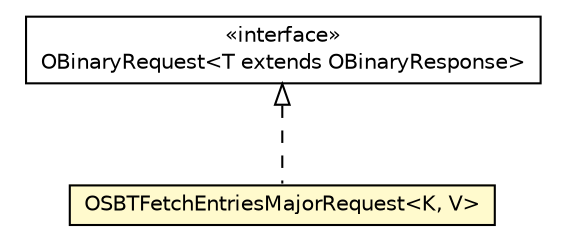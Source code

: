 #!/usr/local/bin/dot
#
# Class diagram 
# Generated by UMLGraph version R5_6-24-gf6e263 (http://www.umlgraph.org/)
#

digraph G {
	edge [fontname="Helvetica",fontsize=10,labelfontname="Helvetica",labelfontsize=10];
	node [fontname="Helvetica",fontsize=10,shape=plaintext];
	nodesep=0.25;
	ranksep=0.5;
	// com.orientechnologies.orient.client.remote.OBinaryRequest<T extends com.orientechnologies.orient.client.remote.OBinaryResponse>
	c5687433 [label=<<table title="com.orientechnologies.orient.client.remote.OBinaryRequest" border="0" cellborder="1" cellspacing="0" cellpadding="2" port="p" href="../OBinaryRequest.html">
		<tr><td><table border="0" cellspacing="0" cellpadding="1">
<tr><td align="center" balign="center"> &#171;interface&#187; </td></tr>
<tr><td align="center" balign="center"> OBinaryRequest&lt;T extends OBinaryResponse&gt; </td></tr>
		</table></td></tr>
		</table>>, URL="../OBinaryRequest.html", fontname="Helvetica", fontcolor="black", fontsize=10.0];
	// com.orientechnologies.orient.client.remote.message.OSBTFetchEntriesMajorRequest<K, V>
	c5687559 [label=<<table title="com.orientechnologies.orient.client.remote.message.OSBTFetchEntriesMajorRequest" border="0" cellborder="1" cellspacing="0" cellpadding="2" port="p" bgcolor="lemonChiffon" href="./OSBTFetchEntriesMajorRequest.html">
		<tr><td><table border="0" cellspacing="0" cellpadding="1">
<tr><td align="center" balign="center"> OSBTFetchEntriesMajorRequest&lt;K, V&gt; </td></tr>
		</table></td></tr>
		</table>>, URL="./OSBTFetchEntriesMajorRequest.html", fontname="Helvetica", fontcolor="black", fontsize=10.0];
	//com.orientechnologies.orient.client.remote.message.OSBTFetchEntriesMajorRequest<K, V> implements com.orientechnologies.orient.client.remote.OBinaryRequest<T extends com.orientechnologies.orient.client.remote.OBinaryResponse>
	c5687433:p -> c5687559:p [dir=back,arrowtail=empty,style=dashed];
}

